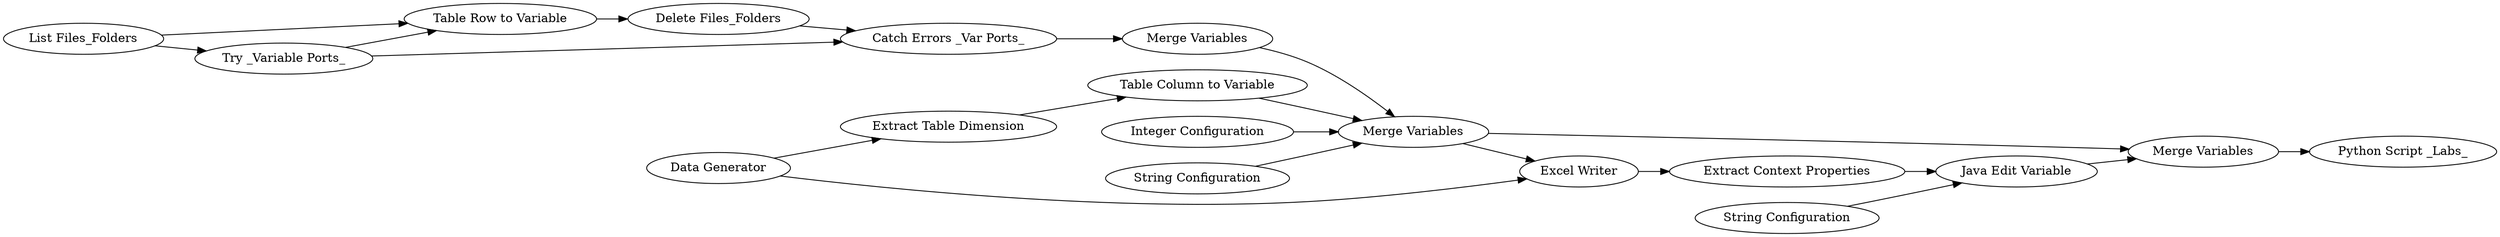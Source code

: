 digraph {
	34 -> 37
	39 -> 40
	40 -> 50
	19 -> 21
	34 -> 38
	42 -> 21
	38 -> 37
	46 -> 48
	43 -> 45
	36 -> 19
	35 -> 39
	3 -> 46
	37 -> 35
	50 -> 36
	47 -> 50
	48 -> 50
	21 -> 43
	49 -> 50
	38 -> 39
	3 -> 36
	50 -> 43
	48 [label="Table Column to Variable"]
	43 [label="Merge Variables"]
	35 [label="Delete Files_Folders"]
	50 [label="Merge Variables"]
	34 [label="List Files_Folders"]
	42 [label="String Configuration"]
	49 [label="String Configuration"]
	36 [label="Excel Writer"]
	45 [label="Python Script _Labs_"]
	46 [label="Extract Table Dimension"]
	21 [label="Java Edit Variable"]
	47 [label="Integer Configuration"]
	37 [label="Table Row to Variable"]
	40 [label="Merge Variables"]
	39 [label="Catch Errors _Var Ports_"]
	3 [label="Data Generator"]
	38 [label="Try _Variable Ports_"]
	19 [label="Extract Context Properties"]
	rankdir=LR
}
